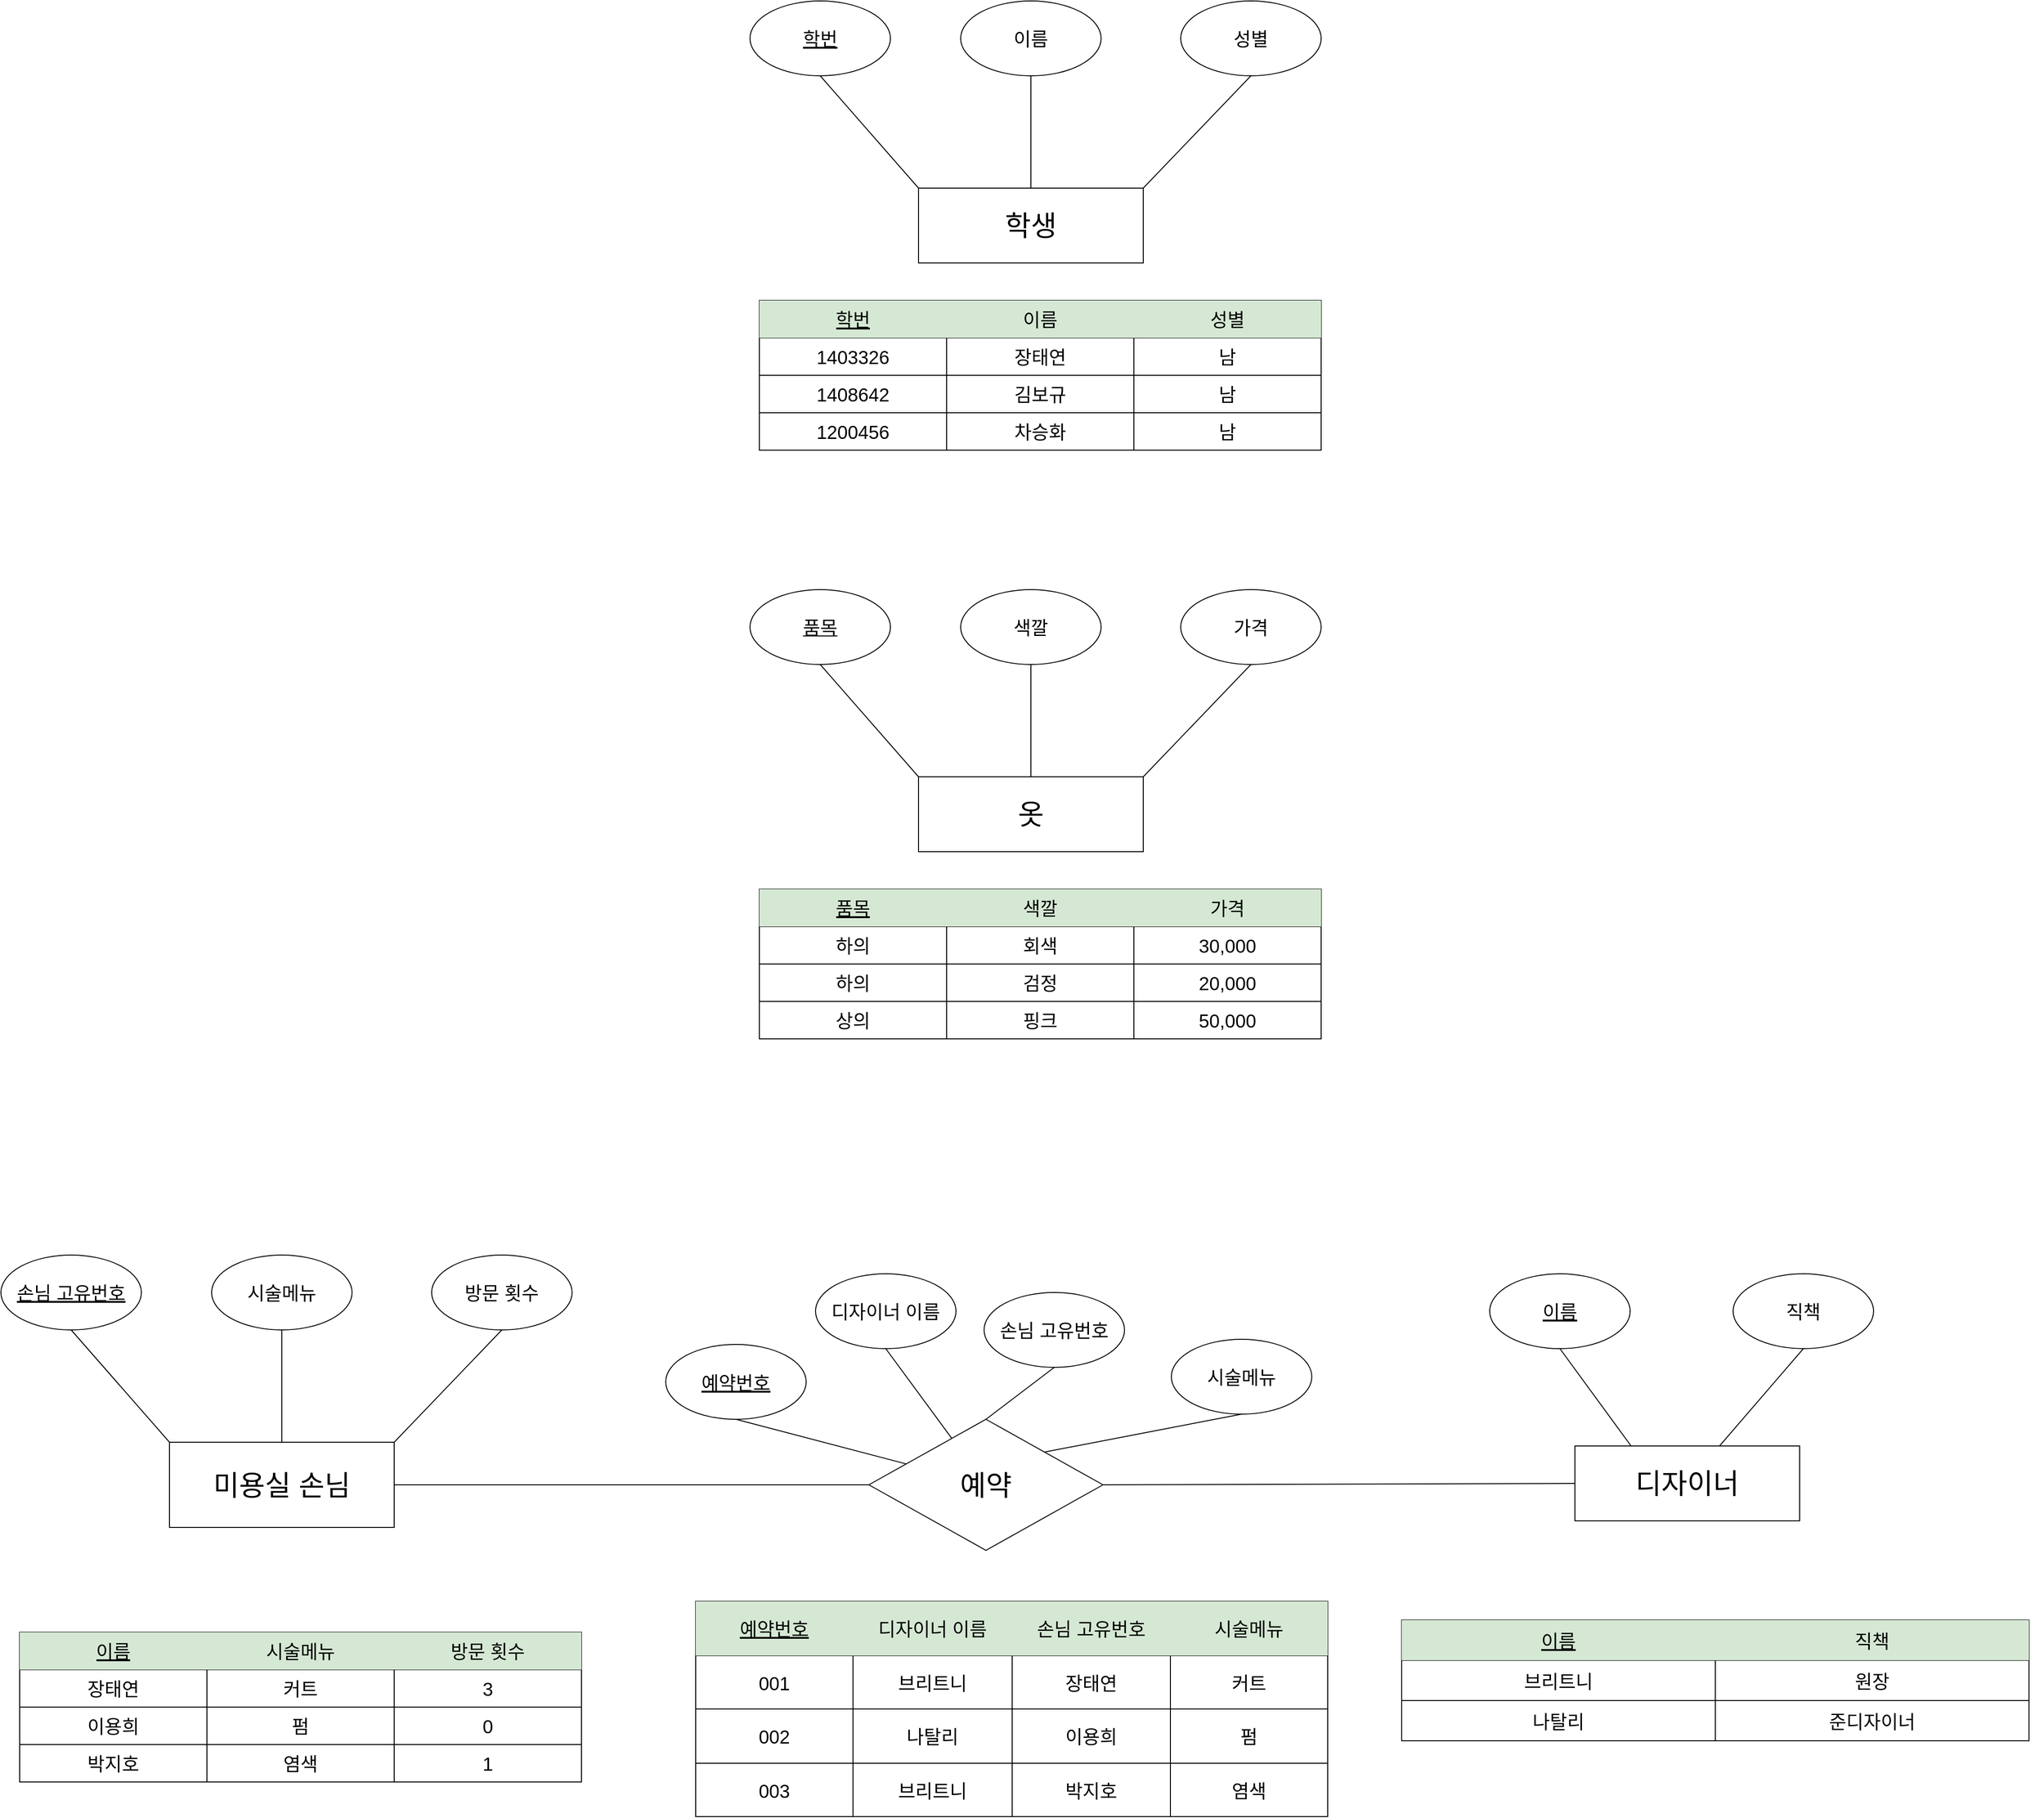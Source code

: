 <mxfile version="20.2.4" type="device"><diagram id="tRxpcBPPadmH9W91y1JN" name="페이지-1"><mxGraphModel dx="2135" dy="1288" grid="1" gridSize="10" guides="1" tooltips="1" connect="1" arrows="1" fold="1" page="1" pageScale="1" pageWidth="827" pageHeight="1169" math="0" shadow="0"><root><mxCell id="0"/><mxCell id="1" parent="0"/><mxCell id="hLuypSscBMe8er4adkN1-203" value="&lt;span style=&quot;font-size: 30px;&quot;&gt;학생&lt;/span&gt;" style="rounded=0;whiteSpace=wrap;html=1;" vertex="1" parent="1"><mxGeometry x="350" y="420" width="240" height="80" as="geometry"/></mxCell><mxCell id="hLuypSscBMe8er4adkN1-204" value="&lt;font style=&quot;font-size: 20px;&quot;&gt;&lt;u&gt;학번&lt;/u&gt;&lt;/font&gt;" style="ellipse;whiteSpace=wrap;html=1;" vertex="1" parent="1"><mxGeometry x="170" y="220" width="150" height="80" as="geometry"/></mxCell><mxCell id="hLuypSscBMe8er4adkN1-205" value="&lt;span style=&quot;font-size: 20px;&quot;&gt;이름&lt;/span&gt;" style="ellipse;whiteSpace=wrap;html=1;" vertex="1" parent="1"><mxGeometry x="395" y="220" width="150" height="80" as="geometry"/></mxCell><mxCell id="hLuypSscBMe8er4adkN1-206" value="&lt;span style=&quot;font-size: 20px;&quot;&gt;성별&lt;/span&gt;" style="ellipse;whiteSpace=wrap;html=1;" vertex="1" parent="1"><mxGeometry x="630" y="220" width="150" height="80" as="geometry"/></mxCell><mxCell id="hLuypSscBMe8er4adkN1-207" value="" style="endArrow=none;html=1;rounded=0;fontSize=20;entryX=0.5;entryY=1;entryDx=0;entryDy=0;" edge="1" parent="1" target="hLuypSscBMe8er4adkN1-204"><mxGeometry width="50" height="50" relative="1" as="geometry"><mxPoint x="350" y="420" as="sourcePoint"/><mxPoint x="400" y="370" as="targetPoint"/></mxGeometry></mxCell><mxCell id="hLuypSscBMe8er4adkN1-208" value="" style="endArrow=none;html=1;rounded=0;fontSize=20;entryX=0.5;entryY=1;entryDx=0;entryDy=0;exitX=0.5;exitY=0;exitDx=0;exitDy=0;" edge="1" parent="1" source="hLuypSscBMe8er4adkN1-203"><mxGeometry width="50" height="50" relative="1" as="geometry"><mxPoint x="575" y="420" as="sourcePoint"/><mxPoint x="470" y="300" as="targetPoint"/></mxGeometry></mxCell><mxCell id="hLuypSscBMe8er4adkN1-209" value="" style="endArrow=none;html=1;rounded=0;fontSize=20;entryX=1;entryY=0;entryDx=0;entryDy=0;exitX=0.5;exitY=1;exitDx=0;exitDy=0;" edge="1" parent="1" source="hLuypSscBMe8er4adkN1-206" target="hLuypSscBMe8er4adkN1-203"><mxGeometry width="50" height="50" relative="1" as="geometry"><mxPoint x="685" y="430" as="sourcePoint"/><mxPoint x="580" y="310" as="targetPoint"/></mxGeometry></mxCell><mxCell id="hLuypSscBMe8er4adkN1-210" value="" style="shape=table;startSize=0;container=1;collapsible=0;childLayout=tableLayout;fontSize=20;" vertex="1" parent="1"><mxGeometry x="180" y="540" width="600" height="160" as="geometry"/></mxCell><mxCell id="hLuypSscBMe8er4adkN1-211" value="" style="shape=tableRow;horizontal=0;startSize=0;swimlaneHead=0;swimlaneBody=0;top=0;left=0;bottom=0;right=0;collapsible=0;dropTarget=0;fillColor=none;points=[[0,0.5],[1,0.5]];portConstraint=eastwest;fontSize=20;" vertex="1" parent="hLuypSscBMe8er4adkN1-210"><mxGeometry width="600" height="40" as="geometry"/></mxCell><mxCell id="hLuypSscBMe8er4adkN1-212" value="&lt;u&gt;학번&lt;/u&gt;" style="shape=partialRectangle;html=1;whiteSpace=wrap;connectable=0;overflow=hidden;fillColor=#d5e8d4;top=0;left=0;bottom=0;right=0;pointerEvents=1;fontSize=20;strokeColor=#82b366;" vertex="1" parent="hLuypSscBMe8er4adkN1-211"><mxGeometry width="200" height="40" as="geometry"><mxRectangle width="200" height="40" as="alternateBounds"/></mxGeometry></mxCell><mxCell id="hLuypSscBMe8er4adkN1-213" value="이름" style="shape=partialRectangle;html=1;whiteSpace=wrap;connectable=0;overflow=hidden;fillColor=#d5e8d4;top=0;left=0;bottom=0;right=0;pointerEvents=1;fontSize=20;strokeColor=#82b366;" vertex="1" parent="hLuypSscBMe8er4adkN1-211"><mxGeometry x="200" width="200" height="40" as="geometry"><mxRectangle width="200" height="40" as="alternateBounds"/></mxGeometry></mxCell><mxCell id="hLuypSscBMe8er4adkN1-214" value="성별" style="shape=partialRectangle;html=1;whiteSpace=wrap;connectable=0;overflow=hidden;fillColor=#d5e8d4;top=0;left=0;bottom=0;right=0;pointerEvents=1;fontSize=20;strokeColor=#82b366;" vertex="1" parent="hLuypSscBMe8er4adkN1-211"><mxGeometry x="400" width="200" height="40" as="geometry"><mxRectangle width="200" height="40" as="alternateBounds"/></mxGeometry></mxCell><mxCell id="hLuypSscBMe8er4adkN1-215" value="" style="shape=tableRow;horizontal=0;startSize=0;swimlaneHead=0;swimlaneBody=0;top=0;left=0;bottom=0;right=0;collapsible=0;dropTarget=0;fillColor=none;points=[[0,0.5],[1,0.5]];portConstraint=eastwest;fontSize=20;" vertex="1" parent="hLuypSscBMe8er4adkN1-210"><mxGeometry y="40" width="600" height="40" as="geometry"/></mxCell><mxCell id="hLuypSscBMe8er4adkN1-216" value="1403326" style="shape=partialRectangle;html=1;whiteSpace=wrap;connectable=0;overflow=hidden;fillColor=none;top=0;left=0;bottom=0;right=0;pointerEvents=1;fontSize=20;" vertex="1" parent="hLuypSscBMe8er4adkN1-215"><mxGeometry width="200" height="40" as="geometry"><mxRectangle width="200" height="40" as="alternateBounds"/></mxGeometry></mxCell><mxCell id="hLuypSscBMe8er4adkN1-217" value="장태연" style="shape=partialRectangle;html=1;whiteSpace=wrap;connectable=0;overflow=hidden;fillColor=none;top=0;left=0;bottom=0;right=0;pointerEvents=1;fontSize=20;" vertex="1" parent="hLuypSscBMe8er4adkN1-215"><mxGeometry x="200" width="200" height="40" as="geometry"><mxRectangle width="200" height="40" as="alternateBounds"/></mxGeometry></mxCell><mxCell id="hLuypSscBMe8er4adkN1-218" value="남" style="shape=partialRectangle;html=1;whiteSpace=wrap;connectable=0;overflow=hidden;fillColor=none;top=0;left=0;bottom=0;right=0;pointerEvents=1;fontSize=20;" vertex="1" parent="hLuypSscBMe8er4adkN1-215"><mxGeometry x="400" width="200" height="40" as="geometry"><mxRectangle width="200" height="40" as="alternateBounds"/></mxGeometry></mxCell><mxCell id="hLuypSscBMe8er4adkN1-219" value="" style="shape=tableRow;horizontal=0;startSize=0;swimlaneHead=0;swimlaneBody=0;top=0;left=0;bottom=0;right=0;collapsible=0;dropTarget=0;fillColor=none;points=[[0,0.5],[1,0.5]];portConstraint=eastwest;fontSize=20;" vertex="1" parent="hLuypSscBMe8er4adkN1-210"><mxGeometry y="80" width="600" height="40" as="geometry"/></mxCell><mxCell id="hLuypSscBMe8er4adkN1-220" value="1408642" style="shape=partialRectangle;html=1;whiteSpace=wrap;connectable=0;overflow=hidden;fillColor=none;top=0;left=0;bottom=0;right=0;pointerEvents=1;fontSize=20;" vertex="1" parent="hLuypSscBMe8er4adkN1-219"><mxGeometry width="200" height="40" as="geometry"><mxRectangle width="200" height="40" as="alternateBounds"/></mxGeometry></mxCell><mxCell id="hLuypSscBMe8er4adkN1-221" value="김보규" style="shape=partialRectangle;html=1;whiteSpace=wrap;connectable=0;overflow=hidden;fillColor=none;top=0;left=0;bottom=0;right=0;pointerEvents=1;fontSize=20;" vertex="1" parent="hLuypSscBMe8er4adkN1-219"><mxGeometry x="200" width="200" height="40" as="geometry"><mxRectangle width="200" height="40" as="alternateBounds"/></mxGeometry></mxCell><mxCell id="hLuypSscBMe8er4adkN1-222" value="남" style="shape=partialRectangle;html=1;whiteSpace=wrap;connectable=0;overflow=hidden;fillColor=none;top=0;left=0;bottom=0;right=0;pointerEvents=1;fontSize=20;" vertex="1" parent="hLuypSscBMe8er4adkN1-219"><mxGeometry x="400" width="200" height="40" as="geometry"><mxRectangle width="200" height="40" as="alternateBounds"/></mxGeometry></mxCell><mxCell id="hLuypSscBMe8er4adkN1-223" value="" style="shape=tableRow;horizontal=0;startSize=0;swimlaneHead=0;swimlaneBody=0;top=0;left=0;bottom=0;right=0;collapsible=0;dropTarget=0;fillColor=none;points=[[0,0.5],[1,0.5]];portConstraint=eastwest;fontSize=20;" vertex="1" parent="hLuypSscBMe8er4adkN1-210"><mxGeometry y="120" width="600" height="40" as="geometry"/></mxCell><mxCell id="hLuypSscBMe8er4adkN1-224" value="1200456" style="shape=partialRectangle;html=1;whiteSpace=wrap;connectable=0;overflow=hidden;fillColor=none;top=0;left=0;bottom=0;right=0;pointerEvents=1;fontSize=20;" vertex="1" parent="hLuypSscBMe8er4adkN1-223"><mxGeometry width="200" height="40" as="geometry"><mxRectangle width="200" height="40" as="alternateBounds"/></mxGeometry></mxCell><mxCell id="hLuypSscBMe8er4adkN1-225" value="차승화" style="shape=partialRectangle;html=1;whiteSpace=wrap;connectable=0;overflow=hidden;fillColor=none;top=0;left=0;bottom=0;right=0;pointerEvents=1;fontSize=20;" vertex="1" parent="hLuypSscBMe8er4adkN1-223"><mxGeometry x="200" width="200" height="40" as="geometry"><mxRectangle width="200" height="40" as="alternateBounds"/></mxGeometry></mxCell><mxCell id="hLuypSscBMe8er4adkN1-226" value="남" style="shape=partialRectangle;html=1;whiteSpace=wrap;connectable=0;overflow=hidden;fillColor=none;top=0;left=0;bottom=0;right=0;pointerEvents=1;fontSize=20;" vertex="1" parent="hLuypSscBMe8er4adkN1-223"><mxGeometry x="400" width="200" height="40" as="geometry"><mxRectangle width="200" height="40" as="alternateBounds"/></mxGeometry></mxCell><mxCell id="hLuypSscBMe8er4adkN1-227" value="&lt;span style=&quot;font-size: 30px;&quot;&gt;옷&lt;/span&gt;" style="rounded=0;whiteSpace=wrap;html=1;" vertex="1" parent="1"><mxGeometry x="350" y="1049" width="240" height="80" as="geometry"/></mxCell><mxCell id="hLuypSscBMe8er4adkN1-228" value="&lt;u&gt;&lt;font style=&quot;font-size: 20px;&quot;&gt;품목&lt;/font&gt;&lt;/u&gt;" style="ellipse;whiteSpace=wrap;html=1;" vertex="1" parent="1"><mxGeometry x="170" y="849" width="150" height="80" as="geometry"/></mxCell><mxCell id="hLuypSscBMe8er4adkN1-229" value="&lt;span style=&quot;font-size: 20px;&quot;&gt;색깔&lt;/span&gt;" style="ellipse;whiteSpace=wrap;html=1;" vertex="1" parent="1"><mxGeometry x="395" y="849" width="150" height="80" as="geometry"/></mxCell><mxCell id="hLuypSscBMe8er4adkN1-230" value="&lt;font style=&quot;font-size: 20px;&quot;&gt;가격&lt;/font&gt;" style="ellipse;whiteSpace=wrap;html=1;" vertex="1" parent="1"><mxGeometry x="630" y="849" width="150" height="80" as="geometry"/></mxCell><mxCell id="hLuypSscBMe8er4adkN1-231" value="" style="endArrow=none;html=1;rounded=0;fontSize=20;entryX=0.5;entryY=1;entryDx=0;entryDy=0;" edge="1" parent="1" target="hLuypSscBMe8er4adkN1-228"><mxGeometry width="50" height="50" relative="1" as="geometry"><mxPoint x="350" y="1049" as="sourcePoint"/><mxPoint x="400" y="999" as="targetPoint"/></mxGeometry></mxCell><mxCell id="hLuypSscBMe8er4adkN1-232" value="" style="endArrow=none;html=1;rounded=0;fontSize=20;entryX=0.5;entryY=1;entryDx=0;entryDy=0;exitX=0.5;exitY=0;exitDx=0;exitDy=0;" edge="1" parent="1" source="hLuypSscBMe8er4adkN1-227"><mxGeometry width="50" height="50" relative="1" as="geometry"><mxPoint x="575" y="1049" as="sourcePoint"/><mxPoint x="470" y="929" as="targetPoint"/></mxGeometry></mxCell><mxCell id="hLuypSscBMe8er4adkN1-233" value="" style="endArrow=none;html=1;rounded=0;fontSize=20;entryX=1;entryY=0;entryDx=0;entryDy=0;exitX=0.5;exitY=1;exitDx=0;exitDy=0;" edge="1" parent="1" source="hLuypSscBMe8er4adkN1-230" target="hLuypSscBMe8er4adkN1-227"><mxGeometry width="50" height="50" relative="1" as="geometry"><mxPoint x="685" y="1059" as="sourcePoint"/><mxPoint x="580" y="939" as="targetPoint"/></mxGeometry></mxCell><mxCell id="hLuypSscBMe8er4adkN1-234" value="" style="shape=table;startSize=0;container=1;collapsible=0;childLayout=tableLayout;fontSize=20;" vertex="1" parent="1"><mxGeometry x="180" y="1169" width="600" height="160" as="geometry"/></mxCell><mxCell id="hLuypSscBMe8er4adkN1-235" value="" style="shape=tableRow;horizontal=0;startSize=0;swimlaneHead=0;swimlaneBody=0;top=0;left=0;bottom=0;right=0;collapsible=0;dropTarget=0;fillColor=none;points=[[0,0.5],[1,0.5]];portConstraint=eastwest;fontSize=20;" vertex="1" parent="hLuypSscBMe8er4adkN1-234"><mxGeometry width="600" height="40" as="geometry"/></mxCell><mxCell id="hLuypSscBMe8er4adkN1-236" value="&lt;u&gt;품목&lt;/u&gt;" style="shape=partialRectangle;html=1;whiteSpace=wrap;connectable=0;overflow=hidden;fillColor=#d5e8d4;top=0;left=0;bottom=0;right=0;pointerEvents=1;fontSize=20;strokeColor=#82b366;" vertex="1" parent="hLuypSscBMe8er4adkN1-235"><mxGeometry width="200" height="40" as="geometry"><mxRectangle width="200" height="40" as="alternateBounds"/></mxGeometry></mxCell><mxCell id="hLuypSscBMe8er4adkN1-237" value="색깔" style="shape=partialRectangle;html=1;whiteSpace=wrap;connectable=0;overflow=hidden;fillColor=#d5e8d4;top=0;left=0;bottom=0;right=0;pointerEvents=1;fontSize=20;strokeColor=#82b366;" vertex="1" parent="hLuypSscBMe8er4adkN1-235"><mxGeometry x="200" width="200" height="40" as="geometry"><mxRectangle width="200" height="40" as="alternateBounds"/></mxGeometry></mxCell><mxCell id="hLuypSscBMe8er4adkN1-238" value="가격" style="shape=partialRectangle;html=1;whiteSpace=wrap;connectable=0;overflow=hidden;fillColor=#d5e8d4;top=0;left=0;bottom=0;right=0;pointerEvents=1;fontSize=20;strokeColor=#82b366;" vertex="1" parent="hLuypSscBMe8er4adkN1-235"><mxGeometry x="400" width="200" height="40" as="geometry"><mxRectangle width="200" height="40" as="alternateBounds"/></mxGeometry></mxCell><mxCell id="hLuypSscBMe8er4adkN1-239" value="" style="shape=tableRow;horizontal=0;startSize=0;swimlaneHead=0;swimlaneBody=0;top=0;left=0;bottom=0;right=0;collapsible=0;dropTarget=0;fillColor=none;points=[[0,0.5],[1,0.5]];portConstraint=eastwest;fontSize=20;" vertex="1" parent="hLuypSscBMe8er4adkN1-234"><mxGeometry y="40" width="600" height="40" as="geometry"/></mxCell><mxCell id="hLuypSscBMe8er4adkN1-240" value="하의" style="shape=partialRectangle;html=1;whiteSpace=wrap;connectable=0;overflow=hidden;fillColor=none;top=0;left=0;bottom=0;right=0;pointerEvents=1;fontSize=20;" vertex="1" parent="hLuypSscBMe8er4adkN1-239"><mxGeometry width="200" height="40" as="geometry"><mxRectangle width="200" height="40" as="alternateBounds"/></mxGeometry></mxCell><mxCell id="hLuypSscBMe8er4adkN1-241" value="회색" style="shape=partialRectangle;html=1;whiteSpace=wrap;connectable=0;overflow=hidden;fillColor=none;top=0;left=0;bottom=0;right=0;pointerEvents=1;fontSize=20;" vertex="1" parent="hLuypSscBMe8er4adkN1-239"><mxGeometry x="200" width="200" height="40" as="geometry"><mxRectangle width="200" height="40" as="alternateBounds"/></mxGeometry></mxCell><mxCell id="hLuypSscBMe8er4adkN1-242" value="30,000" style="shape=partialRectangle;html=1;whiteSpace=wrap;connectable=0;overflow=hidden;fillColor=none;top=0;left=0;bottom=0;right=0;pointerEvents=1;fontSize=20;" vertex="1" parent="hLuypSscBMe8er4adkN1-239"><mxGeometry x="400" width="200" height="40" as="geometry"><mxRectangle width="200" height="40" as="alternateBounds"/></mxGeometry></mxCell><mxCell id="hLuypSscBMe8er4adkN1-243" value="" style="shape=tableRow;horizontal=0;startSize=0;swimlaneHead=0;swimlaneBody=0;top=0;left=0;bottom=0;right=0;collapsible=0;dropTarget=0;fillColor=none;points=[[0,0.5],[1,0.5]];portConstraint=eastwest;fontSize=20;" vertex="1" parent="hLuypSscBMe8er4adkN1-234"><mxGeometry y="80" width="600" height="40" as="geometry"/></mxCell><mxCell id="hLuypSscBMe8er4adkN1-244" value="하의" style="shape=partialRectangle;html=1;whiteSpace=wrap;connectable=0;overflow=hidden;fillColor=none;top=0;left=0;bottom=0;right=0;pointerEvents=1;fontSize=20;" vertex="1" parent="hLuypSscBMe8er4adkN1-243"><mxGeometry width="200" height="40" as="geometry"><mxRectangle width="200" height="40" as="alternateBounds"/></mxGeometry></mxCell><mxCell id="hLuypSscBMe8er4adkN1-245" value="검정" style="shape=partialRectangle;html=1;whiteSpace=wrap;connectable=0;overflow=hidden;fillColor=none;top=0;left=0;bottom=0;right=0;pointerEvents=1;fontSize=20;" vertex="1" parent="hLuypSscBMe8er4adkN1-243"><mxGeometry x="200" width="200" height="40" as="geometry"><mxRectangle width="200" height="40" as="alternateBounds"/></mxGeometry></mxCell><mxCell id="hLuypSscBMe8er4adkN1-246" value="20,000" style="shape=partialRectangle;html=1;whiteSpace=wrap;connectable=0;overflow=hidden;fillColor=none;top=0;left=0;bottom=0;right=0;pointerEvents=1;fontSize=20;" vertex="1" parent="hLuypSscBMe8er4adkN1-243"><mxGeometry x="400" width="200" height="40" as="geometry"><mxRectangle width="200" height="40" as="alternateBounds"/></mxGeometry></mxCell><mxCell id="hLuypSscBMe8er4adkN1-247" value="" style="shape=tableRow;horizontal=0;startSize=0;swimlaneHead=0;swimlaneBody=0;top=0;left=0;bottom=0;right=0;collapsible=0;dropTarget=0;fillColor=none;points=[[0,0.5],[1,0.5]];portConstraint=eastwest;fontSize=20;" vertex="1" parent="hLuypSscBMe8er4adkN1-234"><mxGeometry y="120" width="600" height="40" as="geometry"/></mxCell><mxCell id="hLuypSscBMe8er4adkN1-248" value="상의" style="shape=partialRectangle;html=1;whiteSpace=wrap;connectable=0;overflow=hidden;fillColor=none;top=0;left=0;bottom=0;right=0;pointerEvents=1;fontSize=20;" vertex="1" parent="hLuypSscBMe8er4adkN1-247"><mxGeometry width="200" height="40" as="geometry"><mxRectangle width="200" height="40" as="alternateBounds"/></mxGeometry></mxCell><mxCell id="hLuypSscBMe8er4adkN1-249" value="핑크" style="shape=partialRectangle;html=1;whiteSpace=wrap;connectable=0;overflow=hidden;fillColor=none;top=0;left=0;bottom=0;right=0;pointerEvents=1;fontSize=20;" vertex="1" parent="hLuypSscBMe8er4adkN1-247"><mxGeometry x="200" width="200" height="40" as="geometry"><mxRectangle width="200" height="40" as="alternateBounds"/></mxGeometry></mxCell><mxCell id="hLuypSscBMe8er4adkN1-250" value="50,000" style="shape=partialRectangle;html=1;whiteSpace=wrap;connectable=0;overflow=hidden;fillColor=none;top=0;left=0;bottom=0;right=0;pointerEvents=1;fontSize=20;" vertex="1" parent="hLuypSscBMe8er4adkN1-247"><mxGeometry x="400" width="200" height="40" as="geometry"><mxRectangle width="200" height="40" as="alternateBounds"/></mxGeometry></mxCell><mxCell id="hLuypSscBMe8er4adkN1-251" value="&lt;font style=&quot;font-size: 30px;&quot;&gt;미용실 손님&lt;/font&gt;" style="rounded=0;whiteSpace=wrap;html=1;" vertex="1" parent="1"><mxGeometry x="-450" y="1760" width="240" height="91" as="geometry"/></mxCell><mxCell id="hLuypSscBMe8er4adkN1-252" value="&lt;span style=&quot;font-size: 20px;&quot;&gt;&lt;u&gt;손님 고유번호&lt;/u&gt;&lt;/span&gt;" style="ellipse;whiteSpace=wrap;html=1;" vertex="1" parent="1"><mxGeometry x="-630" y="1560" width="150" height="80" as="geometry"/></mxCell><mxCell id="hLuypSscBMe8er4adkN1-253" value="&lt;font style=&quot;font-size: 20px;&quot;&gt;시술메뉴&lt;/font&gt;" style="ellipse;whiteSpace=wrap;html=1;" vertex="1" parent="1"><mxGeometry x="-405" y="1560" width="150" height="80" as="geometry"/></mxCell><mxCell id="hLuypSscBMe8er4adkN1-254" value="&lt;span style=&quot;font-size: 20px;&quot;&gt;방문 횟수&lt;/span&gt;" style="ellipse;whiteSpace=wrap;html=1;" vertex="1" parent="1"><mxGeometry x="-170" y="1560" width="150" height="80" as="geometry"/></mxCell><mxCell id="hLuypSscBMe8er4adkN1-255" value="" style="endArrow=none;html=1;rounded=0;fontSize=20;entryX=0.5;entryY=1;entryDx=0;entryDy=0;" edge="1" parent="1" target="hLuypSscBMe8er4adkN1-252"><mxGeometry width="50" height="50" relative="1" as="geometry"><mxPoint x="-450" y="1760" as="sourcePoint"/><mxPoint x="-400" y="1710" as="targetPoint"/></mxGeometry></mxCell><mxCell id="hLuypSscBMe8er4adkN1-256" value="" style="endArrow=none;html=1;rounded=0;fontSize=20;entryX=0.5;entryY=1;entryDx=0;entryDy=0;exitX=0.5;exitY=0;exitDx=0;exitDy=0;" edge="1" parent="1" source="hLuypSscBMe8er4adkN1-251"><mxGeometry width="50" height="50" relative="1" as="geometry"><mxPoint x="-225" y="1760" as="sourcePoint"/><mxPoint x="-330" y="1640" as="targetPoint"/></mxGeometry></mxCell><mxCell id="hLuypSscBMe8er4adkN1-257" value="" style="endArrow=none;html=1;rounded=0;fontSize=20;entryX=1;entryY=0;entryDx=0;entryDy=0;exitX=0.5;exitY=1;exitDx=0;exitDy=0;" edge="1" parent="1" source="hLuypSscBMe8er4adkN1-254" target="hLuypSscBMe8er4adkN1-251"><mxGeometry width="50" height="50" relative="1" as="geometry"><mxPoint x="-115" y="1770" as="sourcePoint"/><mxPoint x="-220" y="1650" as="targetPoint"/></mxGeometry></mxCell><mxCell id="hLuypSscBMe8er4adkN1-258" value="" style="shape=table;startSize=0;container=1;collapsible=0;childLayout=tableLayout;fontSize=20;" vertex="1" parent="1"><mxGeometry x="-610" y="1963" width="600" height="160" as="geometry"/></mxCell><mxCell id="hLuypSscBMe8er4adkN1-259" value="" style="shape=tableRow;horizontal=0;startSize=0;swimlaneHead=0;swimlaneBody=0;top=0;left=0;bottom=0;right=0;collapsible=0;dropTarget=0;fillColor=none;points=[[0,0.5],[1,0.5]];portConstraint=eastwest;fontSize=20;" vertex="1" parent="hLuypSscBMe8er4adkN1-258"><mxGeometry width="600" height="40" as="geometry"/></mxCell><mxCell id="hLuypSscBMe8er4adkN1-260" value="&lt;u&gt;이름&lt;/u&gt;" style="shape=partialRectangle;html=1;whiteSpace=wrap;connectable=0;overflow=hidden;fillColor=#d5e8d4;top=0;left=0;bottom=0;right=0;pointerEvents=1;fontSize=20;strokeColor=#82b366;" vertex="1" parent="hLuypSscBMe8er4adkN1-259"><mxGeometry width="200" height="40" as="geometry"><mxRectangle width="200" height="40" as="alternateBounds"/></mxGeometry></mxCell><mxCell id="hLuypSscBMe8er4adkN1-261" value="시술메뉴" style="shape=partialRectangle;html=1;whiteSpace=wrap;connectable=0;overflow=hidden;fillColor=#d5e8d4;top=0;left=0;bottom=0;right=0;pointerEvents=1;fontSize=20;strokeColor=#82b366;" vertex="1" parent="hLuypSscBMe8er4adkN1-259"><mxGeometry x="200" width="200" height="40" as="geometry"><mxRectangle width="200" height="40" as="alternateBounds"/></mxGeometry></mxCell><mxCell id="hLuypSscBMe8er4adkN1-262" value="방문 횟수" style="shape=partialRectangle;html=1;whiteSpace=wrap;connectable=0;overflow=hidden;fillColor=#d5e8d4;top=0;left=0;bottom=0;right=0;pointerEvents=1;fontSize=20;strokeColor=#82b366;" vertex="1" parent="hLuypSscBMe8er4adkN1-259"><mxGeometry x="400" width="200" height="40" as="geometry"><mxRectangle width="200" height="40" as="alternateBounds"/></mxGeometry></mxCell><mxCell id="hLuypSscBMe8er4adkN1-263" value="" style="shape=tableRow;horizontal=0;startSize=0;swimlaneHead=0;swimlaneBody=0;top=0;left=0;bottom=0;right=0;collapsible=0;dropTarget=0;fillColor=none;points=[[0,0.5],[1,0.5]];portConstraint=eastwest;fontSize=20;" vertex="1" parent="hLuypSscBMe8er4adkN1-258"><mxGeometry y="40" width="600" height="40" as="geometry"/></mxCell><mxCell id="hLuypSscBMe8er4adkN1-264" value="장태연" style="shape=partialRectangle;html=1;whiteSpace=wrap;connectable=0;overflow=hidden;fillColor=none;top=0;left=0;bottom=0;right=0;pointerEvents=1;fontSize=20;" vertex="1" parent="hLuypSscBMe8er4adkN1-263"><mxGeometry width="200" height="40" as="geometry"><mxRectangle width="200" height="40" as="alternateBounds"/></mxGeometry></mxCell><mxCell id="hLuypSscBMe8er4adkN1-265" value="커트" style="shape=partialRectangle;html=1;whiteSpace=wrap;connectable=0;overflow=hidden;fillColor=none;top=0;left=0;bottom=0;right=0;pointerEvents=1;fontSize=20;" vertex="1" parent="hLuypSscBMe8er4adkN1-263"><mxGeometry x="200" width="200" height="40" as="geometry"><mxRectangle width="200" height="40" as="alternateBounds"/></mxGeometry></mxCell><mxCell id="hLuypSscBMe8er4adkN1-266" value="3" style="shape=partialRectangle;html=1;whiteSpace=wrap;connectable=0;overflow=hidden;fillColor=none;top=0;left=0;bottom=0;right=0;pointerEvents=1;fontSize=20;" vertex="1" parent="hLuypSscBMe8er4adkN1-263"><mxGeometry x="400" width="200" height="40" as="geometry"><mxRectangle width="200" height="40" as="alternateBounds"/></mxGeometry></mxCell><mxCell id="hLuypSscBMe8er4adkN1-267" value="" style="shape=tableRow;horizontal=0;startSize=0;swimlaneHead=0;swimlaneBody=0;top=0;left=0;bottom=0;right=0;collapsible=0;dropTarget=0;fillColor=none;points=[[0,0.5],[1,0.5]];portConstraint=eastwest;fontSize=20;" vertex="1" parent="hLuypSscBMe8er4adkN1-258"><mxGeometry y="80" width="600" height="40" as="geometry"/></mxCell><mxCell id="hLuypSscBMe8er4adkN1-268" value="이용희" style="shape=partialRectangle;html=1;whiteSpace=wrap;connectable=0;overflow=hidden;fillColor=none;top=0;left=0;bottom=0;right=0;pointerEvents=1;fontSize=20;" vertex="1" parent="hLuypSscBMe8er4adkN1-267"><mxGeometry width="200" height="40" as="geometry"><mxRectangle width="200" height="40" as="alternateBounds"/></mxGeometry></mxCell><mxCell id="hLuypSscBMe8er4adkN1-269" value="펌" style="shape=partialRectangle;html=1;whiteSpace=wrap;connectable=0;overflow=hidden;fillColor=none;top=0;left=0;bottom=0;right=0;pointerEvents=1;fontSize=20;" vertex="1" parent="hLuypSscBMe8er4adkN1-267"><mxGeometry x="200" width="200" height="40" as="geometry"><mxRectangle width="200" height="40" as="alternateBounds"/></mxGeometry></mxCell><mxCell id="hLuypSscBMe8er4adkN1-270" value="0" style="shape=partialRectangle;html=1;whiteSpace=wrap;connectable=0;overflow=hidden;fillColor=none;top=0;left=0;bottom=0;right=0;pointerEvents=1;fontSize=20;" vertex="1" parent="hLuypSscBMe8er4adkN1-267"><mxGeometry x="400" width="200" height="40" as="geometry"><mxRectangle width="200" height="40" as="alternateBounds"/></mxGeometry></mxCell><mxCell id="hLuypSscBMe8er4adkN1-271" value="" style="shape=tableRow;horizontal=0;startSize=0;swimlaneHead=0;swimlaneBody=0;top=0;left=0;bottom=0;right=0;collapsible=0;dropTarget=0;fillColor=none;points=[[0,0.5],[1,0.5]];portConstraint=eastwest;fontSize=20;" vertex="1" parent="hLuypSscBMe8er4adkN1-258"><mxGeometry y="120" width="600" height="40" as="geometry"/></mxCell><mxCell id="hLuypSscBMe8er4adkN1-272" value="박지호" style="shape=partialRectangle;html=1;whiteSpace=wrap;connectable=0;overflow=hidden;fillColor=none;top=0;left=0;bottom=0;right=0;pointerEvents=1;fontSize=20;" vertex="1" parent="hLuypSscBMe8er4adkN1-271"><mxGeometry width="200" height="40" as="geometry"><mxRectangle width="200" height="40" as="alternateBounds"/></mxGeometry></mxCell><mxCell id="hLuypSscBMe8er4adkN1-273" value="염색" style="shape=partialRectangle;html=1;whiteSpace=wrap;connectable=0;overflow=hidden;fillColor=none;top=0;left=0;bottom=0;right=0;pointerEvents=1;fontSize=20;" vertex="1" parent="hLuypSscBMe8er4adkN1-271"><mxGeometry x="200" width="200" height="40" as="geometry"><mxRectangle width="200" height="40" as="alternateBounds"/></mxGeometry></mxCell><mxCell id="hLuypSscBMe8er4adkN1-274" value="1" style="shape=partialRectangle;html=1;whiteSpace=wrap;connectable=0;overflow=hidden;fillColor=none;top=0;left=0;bottom=0;right=0;pointerEvents=1;fontSize=20;" vertex="1" parent="hLuypSscBMe8er4adkN1-271"><mxGeometry x="400" width="200" height="40" as="geometry"><mxRectangle width="200" height="40" as="alternateBounds"/></mxGeometry></mxCell><mxCell id="hLuypSscBMe8er4adkN1-275" value="&lt;span style=&quot;font-size: 30px;&quot;&gt;디자이너&lt;/span&gt;" style="rounded=0;whiteSpace=wrap;html=1;" vertex="1" parent="1"><mxGeometry x="1051" y="1764" width="240" height="80" as="geometry"/></mxCell><mxCell id="hLuypSscBMe8er4adkN1-276" value="&lt;font style=&quot;font-size: 20px;&quot;&gt;&lt;u&gt;이름&lt;/u&gt;&lt;/font&gt;" style="ellipse;whiteSpace=wrap;html=1;" vertex="1" parent="1"><mxGeometry x="960" y="1580" width="150" height="80" as="geometry"/></mxCell><mxCell id="hLuypSscBMe8er4adkN1-302" value="&lt;font style=&quot;font-size: 30px;&quot;&gt;예약&lt;/font&gt;" style="rhombus;whiteSpace=wrap;html=1;align=center;" vertex="1" parent="1"><mxGeometry x="297" y="1735.5" width="250" height="140" as="geometry"/></mxCell><mxCell id="hLuypSscBMe8er4adkN1-305" value="" style="endArrow=none;html=1;rounded=0;fontSize=30;entryX=0;entryY=0.5;entryDx=0;entryDy=0;exitX=1;exitY=0.5;exitDx=0;exitDy=0;" edge="1" parent="1" source="hLuypSscBMe8er4adkN1-302" target="hLuypSscBMe8er4adkN1-275"><mxGeometry width="50" height="50" relative="1" as="geometry"><mxPoint x="640" y="1940" as="sourcePoint"/><mxPoint x="690" y="1890" as="targetPoint"/></mxGeometry></mxCell><mxCell id="hLuypSscBMe8er4adkN1-306" value="&lt;font style=&quot;font-size: 20px;&quot;&gt;직책&lt;/font&gt;" style="ellipse;whiteSpace=wrap;html=1;" vertex="1" parent="1"><mxGeometry x="1220" y="1580" width="150" height="80" as="geometry"/></mxCell><mxCell id="hLuypSscBMe8er4adkN1-308" value="" style="endArrow=none;html=1;rounded=0;fontSize=20;strokeWidth=1;entryX=0.5;entryY=1;entryDx=0;entryDy=0;exitX=0.25;exitY=0;exitDx=0;exitDy=0;" edge="1" parent="1" source="hLuypSscBMe8er4adkN1-275" target="hLuypSscBMe8er4adkN1-276"><mxGeometry width="50" height="50" relative="1" as="geometry"><mxPoint x="500" y="1940" as="sourcePoint"/><mxPoint x="550" y="1890" as="targetPoint"/></mxGeometry></mxCell><mxCell id="hLuypSscBMe8er4adkN1-309" value="" style="endArrow=none;html=1;rounded=0;fontSize=20;strokeWidth=1;entryX=0.5;entryY=1;entryDx=0;entryDy=0;" edge="1" parent="1" source="hLuypSscBMe8er4adkN1-275" target="hLuypSscBMe8er4adkN1-306"><mxGeometry width="50" height="50" relative="1" as="geometry"><mxPoint x="1230" y="1760" as="sourcePoint"/><mxPoint x="1133" y="1640" as="targetPoint"/></mxGeometry></mxCell><mxCell id="hLuypSscBMe8er4adkN1-310" value="" style="shape=table;startSize=0;container=1;collapsible=0;childLayout=tableLayout;fontSize=20;strokeWidth=1;" vertex="1" parent="1"><mxGeometry x="866" y="1950" width="670" height="129" as="geometry"/></mxCell><mxCell id="hLuypSscBMe8er4adkN1-311" value="" style="shape=tableRow;horizontal=0;startSize=0;swimlaneHead=0;swimlaneBody=0;top=0;left=0;bottom=0;right=0;collapsible=0;dropTarget=0;fillColor=none;points=[[0,0.5],[1,0.5]];portConstraint=eastwest;fontSize=20;strokeWidth=30;" vertex="1" parent="hLuypSscBMe8er4adkN1-310"><mxGeometry width="670" height="43" as="geometry"/></mxCell><mxCell id="hLuypSscBMe8er4adkN1-312" value="&lt;u&gt;이름&lt;/u&gt;" style="shape=partialRectangle;html=1;whiteSpace=wrap;connectable=0;overflow=hidden;fillColor=#d5e8d4;top=0;left=0;bottom=0;right=0;pointerEvents=1;fontSize=20;strokeWidth=30;strokeColor=#82b366;" vertex="1" parent="hLuypSscBMe8er4adkN1-311"><mxGeometry width="335" height="43" as="geometry"><mxRectangle width="335" height="43" as="alternateBounds"/></mxGeometry></mxCell><mxCell id="hLuypSscBMe8er4adkN1-313" value="직책" style="shape=partialRectangle;html=1;whiteSpace=wrap;connectable=0;overflow=hidden;fillColor=#d5e8d4;top=0;left=0;bottom=0;right=0;pointerEvents=1;fontSize=20;strokeWidth=30;strokeColor=#82b366;" vertex="1" parent="hLuypSscBMe8er4adkN1-311"><mxGeometry x="335" width="335" height="43" as="geometry"><mxRectangle width="335" height="43" as="alternateBounds"/></mxGeometry></mxCell><mxCell id="hLuypSscBMe8er4adkN1-314" value="" style="shape=tableRow;horizontal=0;startSize=0;swimlaneHead=0;swimlaneBody=0;top=0;left=0;bottom=0;right=0;collapsible=0;dropTarget=0;fillColor=none;points=[[0,0.5],[1,0.5]];portConstraint=eastwest;fontSize=20;strokeWidth=30;" vertex="1" parent="hLuypSscBMe8er4adkN1-310"><mxGeometry y="43" width="670" height="43" as="geometry"/></mxCell><mxCell id="hLuypSscBMe8er4adkN1-315" value="브리트니" style="shape=partialRectangle;html=1;whiteSpace=wrap;connectable=0;overflow=hidden;fillColor=none;top=0;left=0;bottom=0;right=0;pointerEvents=1;fontSize=20;strokeWidth=30;" vertex="1" parent="hLuypSscBMe8er4adkN1-314"><mxGeometry width="335" height="43" as="geometry"><mxRectangle width="335" height="43" as="alternateBounds"/></mxGeometry></mxCell><mxCell id="hLuypSscBMe8er4adkN1-316" value="원장" style="shape=partialRectangle;html=1;whiteSpace=wrap;connectable=0;overflow=hidden;fillColor=none;top=0;left=0;bottom=0;right=0;pointerEvents=1;fontSize=20;strokeWidth=30;" vertex="1" parent="hLuypSscBMe8er4adkN1-314"><mxGeometry x="335" width="335" height="43" as="geometry"><mxRectangle width="335" height="43" as="alternateBounds"/></mxGeometry></mxCell><mxCell id="hLuypSscBMe8er4adkN1-317" value="" style="shape=tableRow;horizontal=0;startSize=0;swimlaneHead=0;swimlaneBody=0;top=0;left=0;bottom=0;right=0;collapsible=0;dropTarget=0;fillColor=none;points=[[0,0.5],[1,0.5]];portConstraint=eastwest;fontSize=20;strokeWidth=30;" vertex="1" parent="hLuypSscBMe8er4adkN1-310"><mxGeometry y="86" width="670" height="43" as="geometry"/></mxCell><mxCell id="hLuypSscBMe8er4adkN1-318" value="나탈리" style="shape=partialRectangle;html=1;whiteSpace=wrap;connectable=0;overflow=hidden;fillColor=none;top=0;left=0;bottom=0;right=0;pointerEvents=1;fontSize=20;strokeWidth=30;" vertex="1" parent="hLuypSscBMe8er4adkN1-317"><mxGeometry width="335" height="43" as="geometry"><mxRectangle width="335" height="43" as="alternateBounds"/></mxGeometry></mxCell><mxCell id="hLuypSscBMe8er4adkN1-319" value="준디자이너" style="shape=partialRectangle;html=1;whiteSpace=wrap;connectable=0;overflow=hidden;fillColor=none;top=0;left=0;bottom=0;right=0;pointerEvents=1;fontSize=20;strokeWidth=30;" vertex="1" parent="hLuypSscBMe8er4adkN1-317"><mxGeometry x="335" width="335" height="43" as="geometry"><mxRectangle width="335" height="43" as="alternateBounds"/></mxGeometry></mxCell><mxCell id="hLuypSscBMe8er4adkN1-323" value="" style="endArrow=none;html=1;rounded=0;fontSize=20;strokeWidth=1;exitX=1;exitY=0.5;exitDx=0;exitDy=0;entryX=0;entryY=0.5;entryDx=0;entryDy=0;" edge="1" parent="1" source="hLuypSscBMe8er4adkN1-251" target="hLuypSscBMe8er4adkN1-302"><mxGeometry width="50" height="50" relative="1" as="geometry"><mxPoint x="470" y="1940" as="sourcePoint"/><mxPoint x="520" y="1890" as="targetPoint"/></mxGeometry></mxCell><mxCell id="hLuypSscBMe8er4adkN1-324" value="&lt;span style=&quot;font-size: 20px;&quot;&gt;&lt;u&gt;예약번호&lt;/u&gt;&lt;/span&gt;" style="ellipse;whiteSpace=wrap;html=1;" vertex="1" parent="1"><mxGeometry x="80" y="1655.5" width="150" height="80" as="geometry"/></mxCell><mxCell id="hLuypSscBMe8er4adkN1-327" value="&lt;span style=&quot;font-size: 20px;&quot;&gt;손님 고유번호&lt;/span&gt;" style="ellipse;whiteSpace=wrap;html=1;" vertex="1" parent="1"><mxGeometry x="420" y="1600" width="150" height="80" as="geometry"/></mxCell><mxCell id="hLuypSscBMe8er4adkN1-328" value="&lt;span style=&quot;font-size: 20px;&quot;&gt;시술메뉴&lt;br&gt;&lt;/span&gt;" style="ellipse;whiteSpace=wrap;html=1;" vertex="1" parent="1"><mxGeometry x="620" y="1650" width="150" height="80" as="geometry"/></mxCell><mxCell id="hLuypSscBMe8er4adkN1-329" value="" style="endArrow=none;html=1;rounded=0;fontSize=20;strokeWidth=1;entryX=0.5;entryY=1;entryDx=0;entryDy=0;" edge="1" parent="1" source="hLuypSscBMe8er4adkN1-302" target="hLuypSscBMe8er4adkN1-324"><mxGeometry width="50" height="50" relative="1" as="geometry"><mxPoint x="380" y="1940" as="sourcePoint"/><mxPoint x="430" y="1890" as="targetPoint"/></mxGeometry></mxCell><mxCell id="hLuypSscBMe8er4adkN1-330" value="" style="endArrow=none;html=1;rounded=0;fontSize=20;strokeWidth=1;entryX=0.5;entryY=1;entryDx=0;entryDy=0;exitX=0.5;exitY=0;exitDx=0;exitDy=0;" edge="1" parent="1" source="hLuypSscBMe8er4adkN1-302" target="hLuypSscBMe8er4adkN1-327"><mxGeometry width="50" height="50" relative="1" as="geometry"><mxPoint x="369.5" y="1780.5" as="sourcePoint"/><mxPoint x="215" y="1690" as="targetPoint"/></mxGeometry></mxCell><mxCell id="hLuypSscBMe8er4adkN1-331" value="" style="endArrow=none;html=1;rounded=0;fontSize=20;strokeWidth=1;entryX=0.5;entryY=1;entryDx=0;entryDy=0;exitX=1;exitY=0;exitDx=0;exitDy=0;" edge="1" parent="1" source="hLuypSscBMe8er4adkN1-302" target="hLuypSscBMe8er4adkN1-328"><mxGeometry width="50" height="50" relative="1" as="geometry"><mxPoint x="432.0" y="1745.5" as="sourcePoint"/><mxPoint x="432.0" y="1660" as="targetPoint"/></mxGeometry></mxCell><mxCell id="hLuypSscBMe8er4adkN1-332" value="&lt;span style=&quot;font-size: 20px;&quot;&gt;디자이너 이름&lt;/span&gt;" style="ellipse;whiteSpace=wrap;html=1;" vertex="1" parent="1"><mxGeometry x="240" y="1580" width="150" height="80" as="geometry"/></mxCell><mxCell id="hLuypSscBMe8er4adkN1-333" value="" style="endArrow=none;html=1;rounded=0;fontSize=20;strokeWidth=1;entryX=0.5;entryY=1;entryDx=0;entryDy=0;" edge="1" parent="1" source="hLuypSscBMe8er4adkN1-302" target="hLuypSscBMe8er4adkN1-332"><mxGeometry width="50" height="50" relative="1" as="geometry"><mxPoint x="432.0" y="1745.5" as="sourcePoint"/><mxPoint x="475" y="1680" as="targetPoint"/></mxGeometry></mxCell><mxCell id="hLuypSscBMe8er4adkN1-350" value="" style="shape=table;startSize=0;container=1;collapsible=0;childLayout=tableLayout;fontSize=20;strokeWidth=1;" vertex="1" parent="1"><mxGeometry x="112" y="1930" width="675" height="230" as="geometry"/></mxCell><mxCell id="hLuypSscBMe8er4adkN1-351" value="" style="shape=tableRow;horizontal=0;startSize=0;swimlaneHead=0;swimlaneBody=0;top=0;left=0;bottom=0;right=0;collapsible=0;dropTarget=0;fillColor=none;points=[[0,0.5],[1,0.5]];portConstraint=eastwest;fontSize=20;strokeWidth=1;" vertex="1" parent="hLuypSscBMe8er4adkN1-350"><mxGeometry width="675" height="58" as="geometry"/></mxCell><mxCell id="hLuypSscBMe8er4adkN1-352" value="&lt;u&gt;예약번호&lt;/u&gt;" style="shape=partialRectangle;html=1;whiteSpace=wrap;connectable=0;overflow=hidden;fillColor=#d5e8d4;top=0;left=0;bottom=0;right=0;pointerEvents=1;fontSize=20;strokeWidth=1;strokeColor=#82b366;" vertex="1" parent="hLuypSscBMe8er4adkN1-351"><mxGeometry width="168" height="58" as="geometry"><mxRectangle width="168" height="58" as="alternateBounds"/></mxGeometry></mxCell><mxCell id="hLuypSscBMe8er4adkN1-353" value="디자이너 이름" style="shape=partialRectangle;html=1;whiteSpace=wrap;connectable=0;overflow=hidden;fillColor=#d5e8d4;top=0;left=0;bottom=0;right=0;pointerEvents=1;fontSize=20;strokeWidth=1;strokeColor=#82b366;" vertex="1" parent="hLuypSscBMe8er4adkN1-351"><mxGeometry x="168" width="170" height="58" as="geometry"><mxRectangle width="170" height="58" as="alternateBounds"/></mxGeometry></mxCell><mxCell id="hLuypSscBMe8er4adkN1-354" value="손님 고유번호" style="shape=partialRectangle;html=1;whiteSpace=wrap;connectable=0;overflow=hidden;fillColor=#d5e8d4;top=0;left=0;bottom=0;right=0;pointerEvents=1;fontSize=20;strokeWidth=1;strokeColor=#82b366;" vertex="1" parent="hLuypSscBMe8er4adkN1-351"><mxGeometry x="338" width="169" height="58" as="geometry"><mxRectangle width="169" height="58" as="alternateBounds"/></mxGeometry></mxCell><mxCell id="hLuypSscBMe8er4adkN1-355" value="시술메뉴" style="shape=partialRectangle;html=1;whiteSpace=wrap;connectable=0;overflow=hidden;fillColor=#d5e8d4;top=0;left=0;bottom=0;right=0;pointerEvents=1;fontSize=20;strokeWidth=1;strokeColor=#82b366;" vertex="1" parent="hLuypSscBMe8er4adkN1-351"><mxGeometry x="507" width="168" height="58" as="geometry"><mxRectangle width="168" height="58" as="alternateBounds"/></mxGeometry></mxCell><mxCell id="hLuypSscBMe8er4adkN1-356" value="" style="shape=tableRow;horizontal=0;startSize=0;swimlaneHead=0;swimlaneBody=0;top=0;left=0;bottom=0;right=0;collapsible=0;dropTarget=0;fillColor=none;points=[[0,0.5],[1,0.5]];portConstraint=eastwest;fontSize=20;strokeWidth=1;" vertex="1" parent="hLuypSscBMe8er4adkN1-350"><mxGeometry y="58" width="675" height="57" as="geometry"/></mxCell><mxCell id="hLuypSscBMe8er4adkN1-357" value="001" style="shape=partialRectangle;html=1;whiteSpace=wrap;connectable=0;overflow=hidden;fillColor=none;top=0;left=0;bottom=0;right=0;pointerEvents=1;fontSize=20;strokeWidth=1;" vertex="1" parent="hLuypSscBMe8er4adkN1-356"><mxGeometry width="168" height="57" as="geometry"><mxRectangle width="168" height="57" as="alternateBounds"/></mxGeometry></mxCell><mxCell id="hLuypSscBMe8er4adkN1-358" value="브리트니" style="shape=partialRectangle;html=1;whiteSpace=wrap;connectable=0;overflow=hidden;fillColor=none;top=0;left=0;bottom=0;right=0;pointerEvents=1;fontSize=20;strokeWidth=1;" vertex="1" parent="hLuypSscBMe8er4adkN1-356"><mxGeometry x="168" width="170" height="57" as="geometry"><mxRectangle width="170" height="57" as="alternateBounds"/></mxGeometry></mxCell><mxCell id="hLuypSscBMe8er4adkN1-359" value="장태연" style="shape=partialRectangle;html=1;whiteSpace=wrap;connectable=0;overflow=hidden;fillColor=none;top=0;left=0;bottom=0;right=0;pointerEvents=1;fontSize=20;strokeWidth=1;" vertex="1" parent="hLuypSscBMe8er4adkN1-356"><mxGeometry x="338" width="169" height="57" as="geometry"><mxRectangle width="169" height="57" as="alternateBounds"/></mxGeometry></mxCell><mxCell id="hLuypSscBMe8er4adkN1-360" value="커트" style="shape=partialRectangle;html=1;whiteSpace=wrap;connectable=0;overflow=hidden;fillColor=none;top=0;left=0;bottom=0;right=0;pointerEvents=1;fontSize=20;strokeWidth=1;" vertex="1" parent="hLuypSscBMe8er4adkN1-356"><mxGeometry x="507" width="168" height="57" as="geometry"><mxRectangle width="168" height="57" as="alternateBounds"/></mxGeometry></mxCell><mxCell id="hLuypSscBMe8er4adkN1-361" value="" style="shape=tableRow;horizontal=0;startSize=0;swimlaneHead=0;swimlaneBody=0;top=0;left=0;bottom=0;right=0;collapsible=0;dropTarget=0;fillColor=none;points=[[0,0.5],[1,0.5]];portConstraint=eastwest;fontSize=20;strokeWidth=1;" vertex="1" parent="hLuypSscBMe8er4adkN1-350"><mxGeometry y="115" width="675" height="58" as="geometry"/></mxCell><mxCell id="hLuypSscBMe8er4adkN1-362" value="002" style="shape=partialRectangle;html=1;whiteSpace=wrap;connectable=0;overflow=hidden;fillColor=none;top=0;left=0;bottom=0;right=0;pointerEvents=1;fontSize=20;strokeWidth=1;" vertex="1" parent="hLuypSscBMe8er4adkN1-361"><mxGeometry width="168" height="58" as="geometry"><mxRectangle width="168" height="58" as="alternateBounds"/></mxGeometry></mxCell><mxCell id="hLuypSscBMe8er4adkN1-363" value="나탈리" style="shape=partialRectangle;html=1;whiteSpace=wrap;connectable=0;overflow=hidden;fillColor=none;top=0;left=0;bottom=0;right=0;pointerEvents=1;fontSize=20;strokeWidth=1;" vertex="1" parent="hLuypSscBMe8er4adkN1-361"><mxGeometry x="168" width="170" height="58" as="geometry"><mxRectangle width="170" height="58" as="alternateBounds"/></mxGeometry></mxCell><mxCell id="hLuypSscBMe8er4adkN1-364" value="이용희" style="shape=partialRectangle;html=1;whiteSpace=wrap;connectable=0;overflow=hidden;fillColor=none;top=0;left=0;bottom=0;right=0;pointerEvents=1;fontSize=20;strokeWidth=1;" vertex="1" parent="hLuypSscBMe8er4adkN1-361"><mxGeometry x="338" width="169" height="58" as="geometry"><mxRectangle width="169" height="58" as="alternateBounds"/></mxGeometry></mxCell><mxCell id="hLuypSscBMe8er4adkN1-365" value="펌" style="shape=partialRectangle;html=1;whiteSpace=wrap;connectable=0;overflow=hidden;fillColor=none;top=0;left=0;bottom=0;right=0;pointerEvents=1;fontSize=20;strokeWidth=1;" vertex="1" parent="hLuypSscBMe8er4adkN1-361"><mxGeometry x="507" width="168" height="58" as="geometry"><mxRectangle width="168" height="58" as="alternateBounds"/></mxGeometry></mxCell><mxCell id="hLuypSscBMe8er4adkN1-366" value="" style="shape=tableRow;horizontal=0;startSize=0;swimlaneHead=0;swimlaneBody=0;top=0;left=0;bottom=0;right=0;collapsible=0;dropTarget=0;fillColor=none;points=[[0,0.5],[1,0.5]];portConstraint=eastwest;fontSize=20;strokeWidth=1;" vertex="1" parent="hLuypSscBMe8er4adkN1-350"><mxGeometry y="173" width="675" height="57" as="geometry"/></mxCell><mxCell id="hLuypSscBMe8er4adkN1-367" value="003" style="shape=partialRectangle;html=1;whiteSpace=wrap;connectable=0;overflow=hidden;fillColor=none;top=0;left=0;bottom=0;right=0;pointerEvents=1;fontSize=20;strokeWidth=1;" vertex="1" parent="hLuypSscBMe8er4adkN1-366"><mxGeometry width="168" height="57" as="geometry"><mxRectangle width="168" height="57" as="alternateBounds"/></mxGeometry></mxCell><mxCell id="hLuypSscBMe8er4adkN1-368" value="브리트니" style="shape=partialRectangle;html=1;whiteSpace=wrap;connectable=0;overflow=hidden;fillColor=none;top=0;left=0;bottom=0;right=0;pointerEvents=1;fontSize=20;strokeWidth=1;" vertex="1" parent="hLuypSscBMe8er4adkN1-366"><mxGeometry x="168" width="170" height="57" as="geometry"><mxRectangle width="170" height="57" as="alternateBounds"/></mxGeometry></mxCell><mxCell id="hLuypSscBMe8er4adkN1-369" value="박지호" style="shape=partialRectangle;html=1;whiteSpace=wrap;connectable=0;overflow=hidden;fillColor=none;top=0;left=0;bottom=0;right=0;pointerEvents=1;fontSize=20;strokeWidth=1;" vertex="1" parent="hLuypSscBMe8er4adkN1-366"><mxGeometry x="338" width="169" height="57" as="geometry"><mxRectangle width="169" height="57" as="alternateBounds"/></mxGeometry></mxCell><mxCell id="hLuypSscBMe8er4adkN1-370" value="염색" style="shape=partialRectangle;html=1;whiteSpace=wrap;connectable=0;overflow=hidden;fillColor=none;top=0;left=0;bottom=0;right=0;pointerEvents=1;fontSize=20;strokeWidth=1;" vertex="1" parent="hLuypSscBMe8er4adkN1-366"><mxGeometry x="507" width="168" height="57" as="geometry"><mxRectangle width="168" height="57" as="alternateBounds"/></mxGeometry></mxCell></root></mxGraphModel></diagram></mxfile>